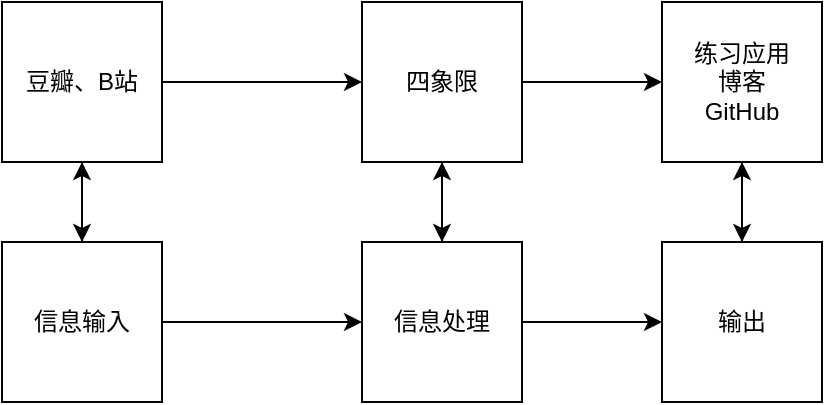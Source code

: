 <mxfile version="17.4.6" type="github">
  <diagram id="TUXx3Iv20sTB1oDl7bzB" name="Page-1">
    <mxGraphModel dx="1422" dy="762" grid="1" gridSize="10" guides="1" tooltips="1" connect="1" arrows="1" fold="1" page="1" pageScale="1" pageWidth="827" pageHeight="1169" math="0" shadow="0">
      <root>
        <mxCell id="0" />
        <mxCell id="1" parent="0" />
        <mxCell id="-zF653ndgEqidSxvIuMm-2" style="edgeStyle=orthogonalEdgeStyle;rounded=0;orthogonalLoop=1;jettySize=auto;html=1;exitX=1;exitY=0.5;exitDx=0;exitDy=0;" parent="1" source="-zF653ndgEqidSxvIuMm-1" edge="1">
          <mxGeometry relative="1" as="geometry">
            <mxPoint x="370" y="190" as="targetPoint" />
          </mxGeometry>
        </mxCell>
        <mxCell id="RATjW7fSsyBsCU83YSmR-9" style="edgeStyle=orthogonalEdgeStyle;rounded=0;orthogonalLoop=1;jettySize=auto;html=1;exitX=0.5;exitY=1;exitDx=0;exitDy=0;entryX=0.5;entryY=0;entryDx=0;entryDy=0;" edge="1" parent="1" source="-zF653ndgEqidSxvIuMm-1" target="RATjW7fSsyBsCU83YSmR-5">
          <mxGeometry relative="1" as="geometry">
            <Array as="points">
              <mxPoint x="230" y="240" />
              <mxPoint x="230" y="240" />
            </Array>
          </mxGeometry>
        </mxCell>
        <mxCell id="-zF653ndgEqidSxvIuMm-1" value="豆瓣、B站" style="whiteSpace=wrap;html=1;aspect=fixed;" parent="1" vertex="1">
          <mxGeometry x="190" y="150" width="80" height="80" as="geometry" />
        </mxCell>
        <mxCell id="RATjW7fSsyBsCU83YSmR-3" style="edgeStyle=orthogonalEdgeStyle;rounded=0;orthogonalLoop=1;jettySize=auto;html=1;exitX=1;exitY=0.5;exitDx=0;exitDy=0;entryX=0;entryY=0.5;entryDx=0;entryDy=0;" edge="1" parent="1" source="RATjW7fSsyBsCU83YSmR-1" target="RATjW7fSsyBsCU83YSmR-2">
          <mxGeometry relative="1" as="geometry" />
        </mxCell>
        <mxCell id="RATjW7fSsyBsCU83YSmR-13" style="edgeStyle=orthogonalEdgeStyle;rounded=0;orthogonalLoop=1;jettySize=auto;html=1;exitX=0.5;exitY=1;exitDx=0;exitDy=0;" edge="1" parent="1" source="RATjW7fSsyBsCU83YSmR-1">
          <mxGeometry relative="1" as="geometry">
            <mxPoint x="410" y="270" as="targetPoint" />
          </mxGeometry>
        </mxCell>
        <mxCell id="RATjW7fSsyBsCU83YSmR-1" value="四象限" style="whiteSpace=wrap;html=1;aspect=fixed;" vertex="1" parent="1">
          <mxGeometry x="370" y="150" width="80" height="80" as="geometry" />
        </mxCell>
        <mxCell id="RATjW7fSsyBsCU83YSmR-15" style="edgeStyle=orthogonalEdgeStyle;rounded=0;orthogonalLoop=1;jettySize=auto;html=1;exitX=0.5;exitY=1;exitDx=0;exitDy=0;" edge="1" parent="1" source="RATjW7fSsyBsCU83YSmR-2">
          <mxGeometry relative="1" as="geometry">
            <mxPoint x="560" y="270" as="targetPoint" />
          </mxGeometry>
        </mxCell>
        <mxCell id="RATjW7fSsyBsCU83YSmR-2" value="&lt;div class=&quot;mind-clipboard&quot;&gt;练习应用&lt;div&gt;博客&lt;/div&gt;&lt;div&gt;GitHub&lt;/div&gt;&lt;/div&gt;" style="whiteSpace=wrap;html=1;aspect=fixed;" vertex="1" parent="1">
          <mxGeometry x="520" y="150" width="80" height="80" as="geometry" />
        </mxCell>
        <mxCell id="RATjW7fSsyBsCU83YSmR-4" style="edgeStyle=orthogonalEdgeStyle;rounded=0;orthogonalLoop=1;jettySize=auto;html=1;exitX=1;exitY=0.5;exitDx=0;exitDy=0;" edge="1" parent="1" source="RATjW7fSsyBsCU83YSmR-5">
          <mxGeometry relative="1" as="geometry">
            <mxPoint x="370" y="310" as="targetPoint" />
          </mxGeometry>
        </mxCell>
        <mxCell id="RATjW7fSsyBsCU83YSmR-10" style="edgeStyle=orthogonalEdgeStyle;rounded=0;orthogonalLoop=1;jettySize=auto;html=1;exitX=0.5;exitY=0;exitDx=0;exitDy=0;entryX=0.5;entryY=1;entryDx=0;entryDy=0;" edge="1" parent="1" source="RATjW7fSsyBsCU83YSmR-5" target="-zF653ndgEqidSxvIuMm-1">
          <mxGeometry relative="1" as="geometry" />
        </mxCell>
        <mxCell id="RATjW7fSsyBsCU83YSmR-5" value="信息输入" style="whiteSpace=wrap;html=1;aspect=fixed;" vertex="1" parent="1">
          <mxGeometry x="190" y="270" width="80" height="80" as="geometry" />
        </mxCell>
        <mxCell id="RATjW7fSsyBsCU83YSmR-6" style="edgeStyle=orthogonalEdgeStyle;rounded=0;orthogonalLoop=1;jettySize=auto;html=1;exitX=1;exitY=0.5;exitDx=0;exitDy=0;entryX=0;entryY=0.5;entryDx=0;entryDy=0;" edge="1" parent="1" source="RATjW7fSsyBsCU83YSmR-7" target="RATjW7fSsyBsCU83YSmR-8">
          <mxGeometry relative="1" as="geometry" />
        </mxCell>
        <mxCell id="RATjW7fSsyBsCU83YSmR-12" style="edgeStyle=orthogonalEdgeStyle;rounded=0;orthogonalLoop=1;jettySize=auto;html=1;exitX=0.5;exitY=0;exitDx=0;exitDy=0;entryX=0.5;entryY=1;entryDx=0;entryDy=0;" edge="1" parent="1" source="RATjW7fSsyBsCU83YSmR-7" target="RATjW7fSsyBsCU83YSmR-1">
          <mxGeometry relative="1" as="geometry" />
        </mxCell>
        <mxCell id="RATjW7fSsyBsCU83YSmR-7" value="信息处理" style="whiteSpace=wrap;html=1;aspect=fixed;" vertex="1" parent="1">
          <mxGeometry x="370" y="270" width="80" height="80" as="geometry" />
        </mxCell>
        <mxCell id="RATjW7fSsyBsCU83YSmR-14" style="edgeStyle=orthogonalEdgeStyle;rounded=0;orthogonalLoop=1;jettySize=auto;html=1;exitX=0.5;exitY=0;exitDx=0;exitDy=0;entryX=0.5;entryY=1;entryDx=0;entryDy=0;" edge="1" parent="1" source="RATjW7fSsyBsCU83YSmR-8" target="RATjW7fSsyBsCU83YSmR-2">
          <mxGeometry relative="1" as="geometry" />
        </mxCell>
        <mxCell id="RATjW7fSsyBsCU83YSmR-8" value="&lt;div class=&quot;mind-clipboard&quot;&gt;输出&lt;/div&gt;" style="whiteSpace=wrap;html=1;aspect=fixed;" vertex="1" parent="1">
          <mxGeometry x="520" y="270" width="80" height="80" as="geometry" />
        </mxCell>
      </root>
    </mxGraphModel>
  </diagram>
</mxfile>
